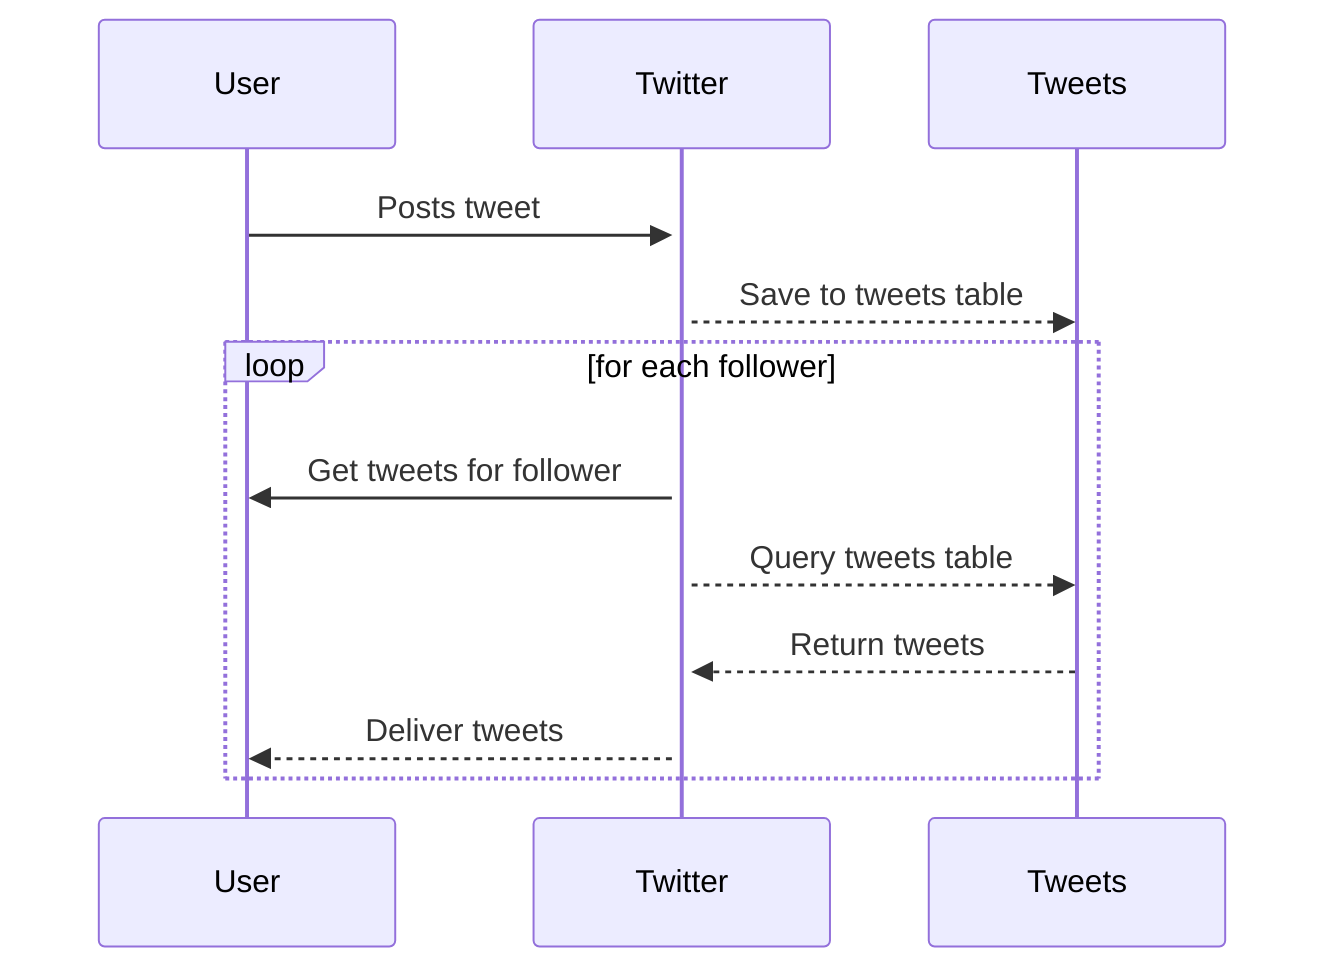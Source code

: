 sequenceDiagram
User ->> +Twitter: Posts tweet
Twitter-->>Tweets: Save to tweets table
loop for each follower
  Twitter->>User: Get tweets for follower
  Twitter-->>Tweets: Query tweets table
  Tweets-->>Twitter: Return tweets
  Twitter-->>User: Deliver tweets  
end